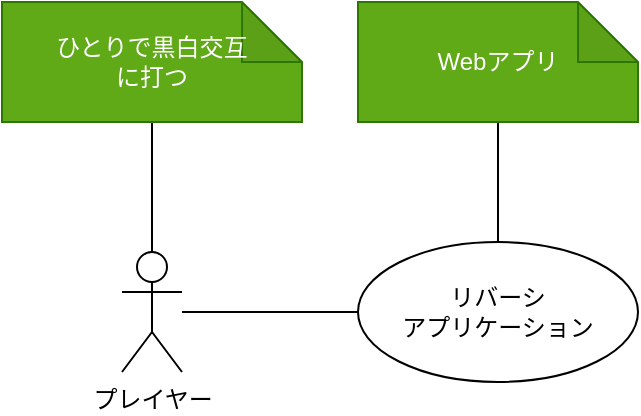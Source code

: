 <mxfile>
    <diagram id="U5DTzKS6FimZgkhKM1pc" name="ページ1">
        <mxGraphModel dx="1130" dy="615" grid="1" gridSize="10" guides="1" tooltips="1" connect="1" arrows="1" fold="1" page="1" pageScale="1" pageWidth="827" pageHeight="1169" math="0" shadow="0">
            <root>
                <mxCell id="0"/>
                <mxCell id="1" parent="0"/>
                <mxCell id="2" value="リバーシ&lt;br&gt;アプリケーション" style="ellipse;whiteSpace=wrap;html=1;" vertex="1" parent="1">
                    <mxGeometry x="398" y="310" width="140" height="70" as="geometry"/>
                </mxCell>
                <mxCell id="6" style="edgeStyle=none;html=1;entryX=0;entryY=0.5;entryDx=0;entryDy=0;endArrow=none;endFill=0;" edge="1" parent="1" source="3" target="2">
                    <mxGeometry relative="1" as="geometry"/>
                </mxCell>
                <mxCell id="3" value="プレイヤー" style="shape=umlActor;verticalLabelPosition=bottom;verticalAlign=top;html=1;" vertex="1" parent="1">
                    <mxGeometry x="280" y="315" width="30" height="60" as="geometry"/>
                </mxCell>
                <mxCell id="8" style="edgeStyle=none;html=1;entryX=0.5;entryY=0;entryDx=0;entryDy=0;endArrow=none;endFill=0;" edge="1" parent="1" source="7" target="2">
                    <mxGeometry relative="1" as="geometry"/>
                </mxCell>
                <mxCell id="7" value="Webアプリ" style="shape=note;whiteSpace=wrap;html=1;backgroundOutline=1;darkOpacity=0.05;fillColor=#60a917;strokeColor=#2D7600;fontColor=#ffffff;" vertex="1" parent="1">
                    <mxGeometry x="398" y="190" width="140" height="60" as="geometry"/>
                </mxCell>
                <mxCell id="11" style="edgeStyle=none;html=1;entryX=0.5;entryY=0;entryDx=0;entryDy=0;entryPerimeter=0;endArrow=none;endFill=0;" edge="1" parent="1" source="10" target="3">
                    <mxGeometry relative="1" as="geometry"/>
                </mxCell>
                <mxCell id="10" value="ひとりで黒白交互&lt;br&gt;に打つ" style="shape=note;whiteSpace=wrap;html=1;backgroundOutline=1;darkOpacity=0.05;fillColor=#60a917;strokeColor=#2D7600;fontColor=#ffffff;" vertex="1" parent="1">
                    <mxGeometry x="220" y="190" width="150" height="60" as="geometry"/>
                </mxCell>
            </root>
        </mxGraphModel>
    </diagram>
</mxfile>